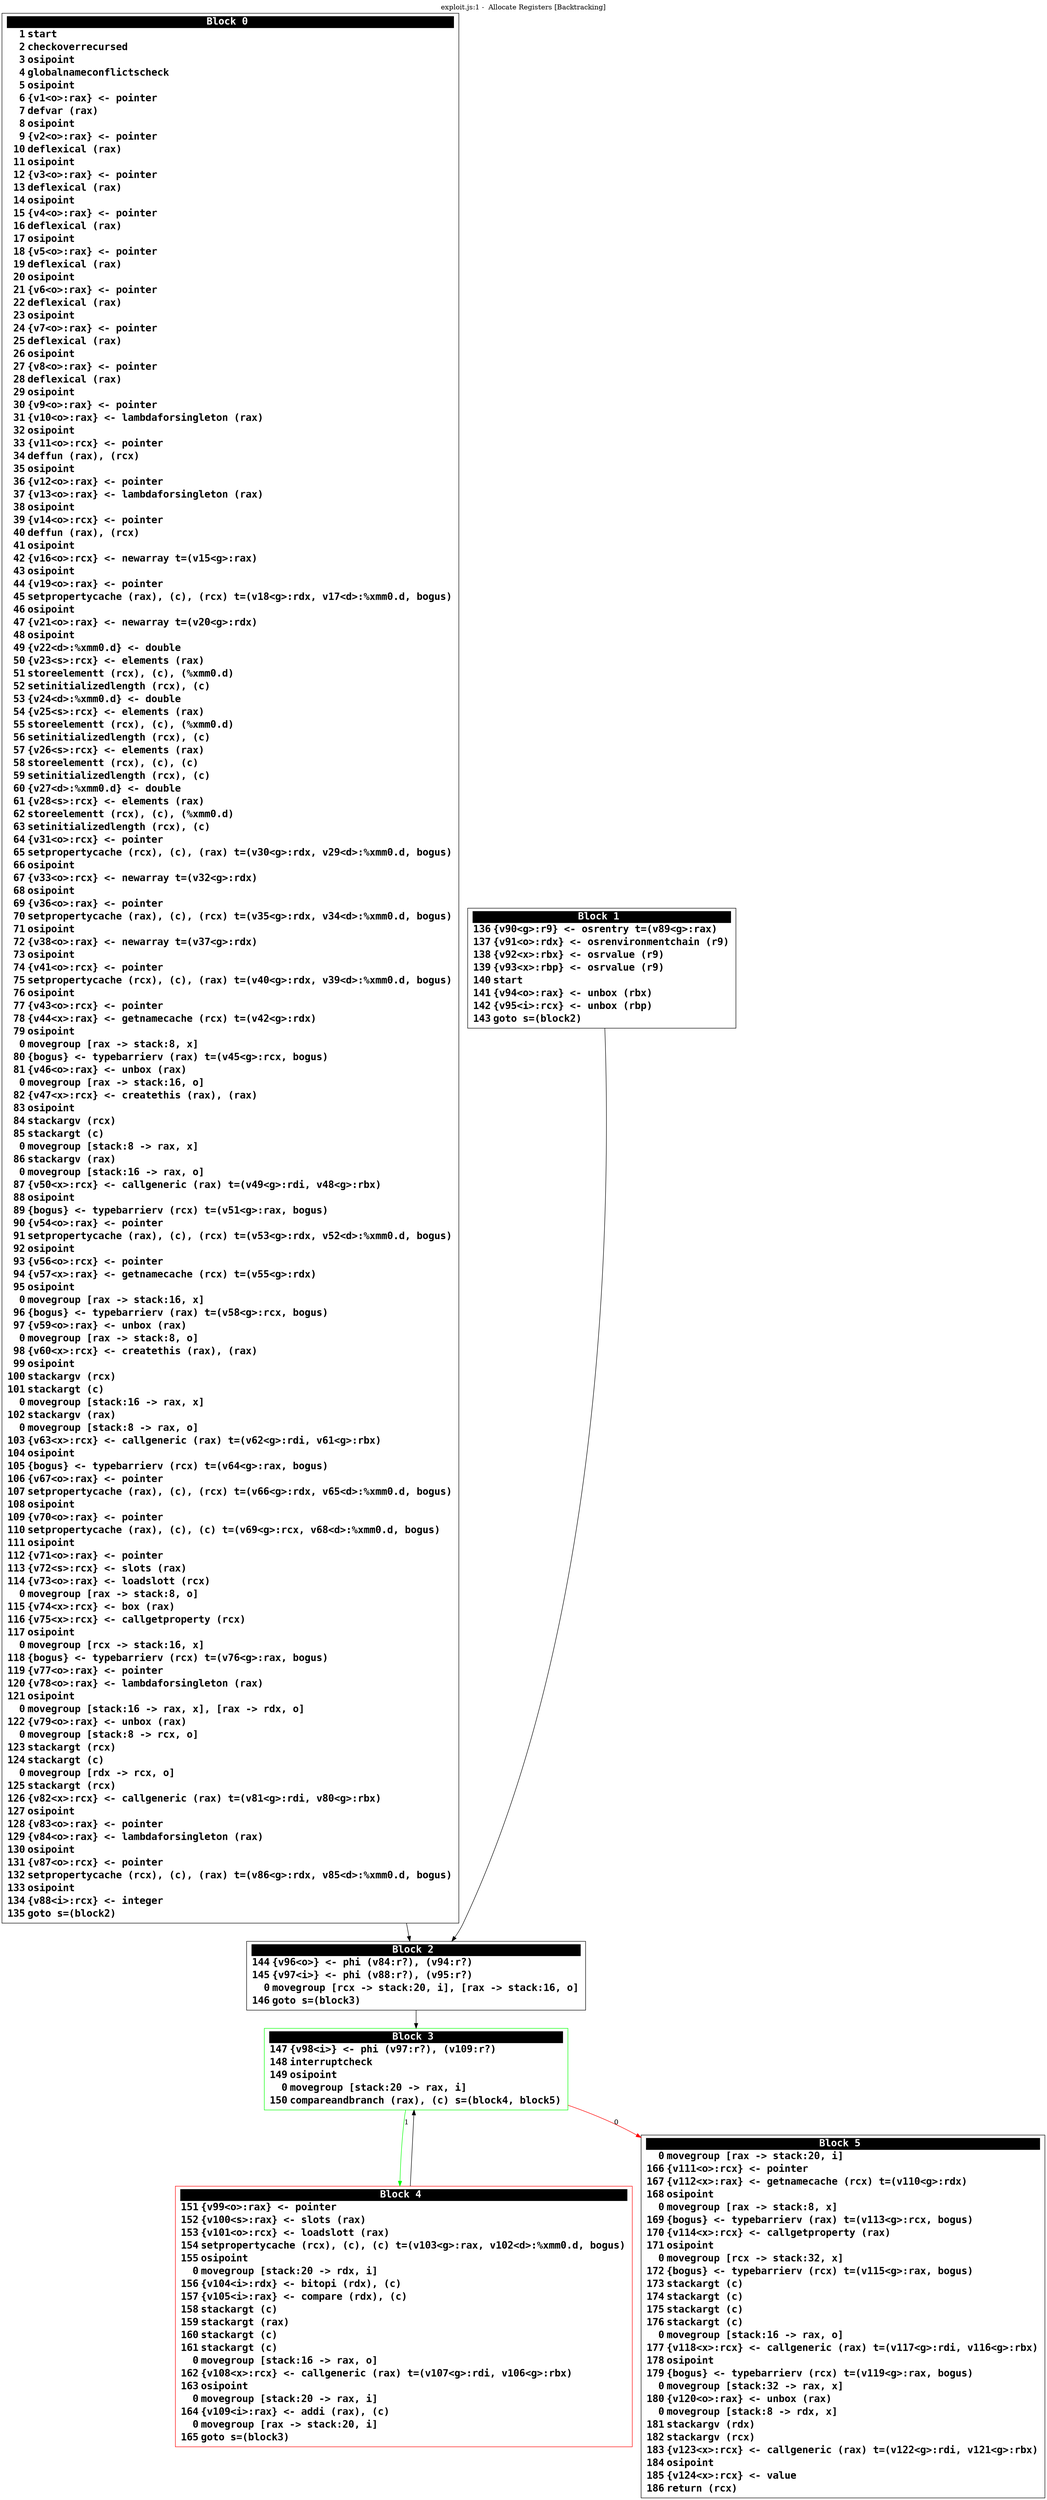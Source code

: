 digraph {
labelloc = t;
labelfontsize = 30;
label = "exploit.js:1 -  Allocate Registers [Backtracking]";
  rankdir=TB
  splines=true

  "Block0" [ shape=box fontsize=20 fontname="Consolas Bold" label=<<table border="0" cellborder="0" cellpadding="1"><tr><td align="center" bgcolor="black" colspan="3"><font color="white">Block 0 </font></td></tr><tr><td align="right" port="i1">1</td><td align="left">start</td></tr><tr><td align="right" port="i2">2</td><td align="left">checkoverrecursed</td></tr><tr><td align="right" port="i3">3</td><td align="left">osipoint</td></tr><tr><td align="right" port="i4">4</td><td align="left">globalnameconflictscheck</td></tr><tr><td align="right" port="i5">5</td><td align="left">osipoint</td></tr><tr><td align="right" port="i6">6</td><td align="left">{v1&lt;o&gt;:rax} &lt;- pointer</td></tr><tr><td align="right" port="i7">7</td><td align="left">defvar (rax)</td></tr><tr><td align="right" port="i8">8</td><td align="left">osipoint</td></tr><tr><td align="right" port="i9">9</td><td align="left">{v2&lt;o&gt;:rax} &lt;- pointer</td></tr><tr><td align="right" port="i10">10</td><td align="left">deflexical (rax)</td></tr><tr><td align="right" port="i11">11</td><td align="left">osipoint</td></tr><tr><td align="right" port="i12">12</td><td align="left">{v3&lt;o&gt;:rax} &lt;- pointer</td></tr><tr><td align="right" port="i13">13</td><td align="left">deflexical (rax)</td></tr><tr><td align="right" port="i14">14</td><td align="left">osipoint</td></tr><tr><td align="right" port="i15">15</td><td align="left">{v4&lt;o&gt;:rax} &lt;- pointer</td></tr><tr><td align="right" port="i16">16</td><td align="left">deflexical (rax)</td></tr><tr><td align="right" port="i17">17</td><td align="left">osipoint</td></tr><tr><td align="right" port="i18">18</td><td align="left">{v5&lt;o&gt;:rax} &lt;- pointer</td></tr><tr><td align="right" port="i19">19</td><td align="left">deflexical (rax)</td></tr><tr><td align="right" port="i20">20</td><td align="left">osipoint</td></tr><tr><td align="right" port="i21">21</td><td align="left">{v6&lt;o&gt;:rax} &lt;- pointer</td></tr><tr><td align="right" port="i22">22</td><td align="left">deflexical (rax)</td></tr><tr><td align="right" port="i23">23</td><td align="left">osipoint</td></tr><tr><td align="right" port="i24">24</td><td align="left">{v7&lt;o&gt;:rax} &lt;- pointer</td></tr><tr><td align="right" port="i25">25</td><td align="left">deflexical (rax)</td></tr><tr><td align="right" port="i26">26</td><td align="left">osipoint</td></tr><tr><td align="right" port="i27">27</td><td align="left">{v8&lt;o&gt;:rax} &lt;- pointer</td></tr><tr><td align="right" port="i28">28</td><td align="left">deflexical (rax)</td></tr><tr><td align="right" port="i29">29</td><td align="left">osipoint</td></tr><tr><td align="right" port="i30">30</td><td align="left">{v9&lt;o&gt;:rax} &lt;- pointer</td></tr><tr><td align="right" port="i31">31</td><td align="left">{v10&lt;o&gt;:rax} &lt;- lambdaforsingleton (rax)</td></tr><tr><td align="right" port="i32">32</td><td align="left">osipoint</td></tr><tr><td align="right" port="i33">33</td><td align="left">{v11&lt;o&gt;:rcx} &lt;- pointer</td></tr><tr><td align="right" port="i34">34</td><td align="left">deffun (rax), (rcx)</td></tr><tr><td align="right" port="i35">35</td><td align="left">osipoint</td></tr><tr><td align="right" port="i36">36</td><td align="left">{v12&lt;o&gt;:rax} &lt;- pointer</td></tr><tr><td align="right" port="i37">37</td><td align="left">{v13&lt;o&gt;:rax} &lt;- lambdaforsingleton (rax)</td></tr><tr><td align="right" port="i38">38</td><td align="left">osipoint</td></tr><tr><td align="right" port="i39">39</td><td align="left">{v14&lt;o&gt;:rcx} &lt;- pointer</td></tr><tr><td align="right" port="i40">40</td><td align="left">deffun (rax), (rcx)</td></tr><tr><td align="right" port="i41">41</td><td align="left">osipoint</td></tr><tr><td align="right" port="i42">42</td><td align="left">{v16&lt;o&gt;:rcx} &lt;- newarray t=(v15&lt;g&gt;:rax)</td></tr><tr><td align="right" port="i43">43</td><td align="left">osipoint</td></tr><tr><td align="right" port="i44">44</td><td align="left">{v19&lt;o&gt;:rax} &lt;- pointer</td></tr><tr><td align="right" port="i45">45</td><td align="left">setpropertycache (rax), (c), (rcx) t=(v18&lt;g&gt;:rdx, v17&lt;d&gt;:%xmm0.d, bogus)</td></tr><tr><td align="right" port="i46">46</td><td align="left">osipoint</td></tr><tr><td align="right" port="i47">47</td><td align="left">{v21&lt;o&gt;:rax} &lt;- newarray t=(v20&lt;g&gt;:rdx)</td></tr><tr><td align="right" port="i48">48</td><td align="left">osipoint</td></tr><tr><td align="right" port="i49">49</td><td align="left">{v22&lt;d&gt;:%xmm0.d} &lt;- double</td></tr><tr><td align="right" port="i50">50</td><td align="left">{v23&lt;s&gt;:rcx} &lt;- elements (rax)</td></tr><tr><td align="right" port="i51">51</td><td align="left">storeelementt (rcx), (c), (%xmm0.d)</td></tr><tr><td align="right" port="i52">52</td><td align="left">setinitializedlength (rcx), (c)</td></tr><tr><td align="right" port="i53">53</td><td align="left">{v24&lt;d&gt;:%xmm0.d} &lt;- double</td></tr><tr><td align="right" port="i54">54</td><td align="left">{v25&lt;s&gt;:rcx} &lt;- elements (rax)</td></tr><tr><td align="right" port="i55">55</td><td align="left">storeelementt (rcx), (c), (%xmm0.d)</td></tr><tr><td align="right" port="i56">56</td><td align="left">setinitializedlength (rcx), (c)</td></tr><tr><td align="right" port="i57">57</td><td align="left">{v26&lt;s&gt;:rcx} &lt;- elements (rax)</td></tr><tr><td align="right" port="i58">58</td><td align="left">storeelementt (rcx), (c), (c)</td></tr><tr><td align="right" port="i59">59</td><td align="left">setinitializedlength (rcx), (c)</td></tr><tr><td align="right" port="i60">60</td><td align="left">{v27&lt;d&gt;:%xmm0.d} &lt;- double</td></tr><tr><td align="right" port="i61">61</td><td align="left">{v28&lt;s&gt;:rcx} &lt;- elements (rax)</td></tr><tr><td align="right" port="i62">62</td><td align="left">storeelementt (rcx), (c), (%xmm0.d)</td></tr><tr><td align="right" port="i63">63</td><td align="left">setinitializedlength (rcx), (c)</td></tr><tr><td align="right" port="i64">64</td><td align="left">{v31&lt;o&gt;:rcx} &lt;- pointer</td></tr><tr><td align="right" port="i65">65</td><td align="left">setpropertycache (rcx), (c), (rax) t=(v30&lt;g&gt;:rdx, v29&lt;d&gt;:%xmm0.d, bogus)</td></tr><tr><td align="right" port="i66">66</td><td align="left">osipoint</td></tr><tr><td align="right" port="i67">67</td><td align="left">{v33&lt;o&gt;:rcx} &lt;- newarray t=(v32&lt;g&gt;:rdx)</td></tr><tr><td align="right" port="i68">68</td><td align="left">osipoint</td></tr><tr><td align="right" port="i69">69</td><td align="left">{v36&lt;o&gt;:rax} &lt;- pointer</td></tr><tr><td align="right" port="i70">70</td><td align="left">setpropertycache (rax), (c), (rcx) t=(v35&lt;g&gt;:rdx, v34&lt;d&gt;:%xmm0.d, bogus)</td></tr><tr><td align="right" port="i71">71</td><td align="left">osipoint</td></tr><tr><td align="right" port="i72">72</td><td align="left">{v38&lt;o&gt;:rax} &lt;- newarray t=(v37&lt;g&gt;:rdx)</td></tr><tr><td align="right" port="i73">73</td><td align="left">osipoint</td></tr><tr><td align="right" port="i74">74</td><td align="left">{v41&lt;o&gt;:rcx} &lt;- pointer</td></tr><tr><td align="right" port="i75">75</td><td align="left">setpropertycache (rcx), (c), (rax) t=(v40&lt;g&gt;:rdx, v39&lt;d&gt;:%xmm0.d, bogus)</td></tr><tr><td align="right" port="i76">76</td><td align="left">osipoint</td></tr><tr><td align="right" port="i77">77</td><td align="left">{v43&lt;o&gt;:rcx} &lt;- pointer</td></tr><tr><td align="right" port="i78">78</td><td align="left">{v44&lt;x&gt;:rax} &lt;- getnamecache (rcx) t=(v42&lt;g&gt;:rdx)</td></tr><tr><td align="right" port="i79">79</td><td align="left">osipoint</td></tr><tr><td align="right" port="i0">0</td><td align="left">movegroup [rax -&gt; stack:8, x]</td></tr><tr><td align="right" port="i80">80</td><td align="left">{bogus} &lt;- typebarrierv (rax) t=(v45&lt;g&gt;:rcx, bogus)</td></tr><tr><td align="right" port="i81">81</td><td align="left">{v46&lt;o&gt;:rax} &lt;- unbox (rax)</td></tr><tr><td align="right" port="i0">0</td><td align="left">movegroup [rax -&gt; stack:16, o]</td></tr><tr><td align="right" port="i82">82</td><td align="left">{v47&lt;x&gt;:rcx} &lt;- createthis (rax), (rax)</td></tr><tr><td align="right" port="i83">83</td><td align="left">osipoint</td></tr><tr><td align="right" port="i84">84</td><td align="left">stackargv (rcx)</td></tr><tr><td align="right" port="i85">85</td><td align="left">stackargt (c)</td></tr><tr><td align="right" port="i0">0</td><td align="left">movegroup [stack:8 -&gt; rax, x]</td></tr><tr><td align="right" port="i86">86</td><td align="left">stackargv (rax)</td></tr><tr><td align="right" port="i0">0</td><td align="left">movegroup [stack:16 -&gt; rax, o]</td></tr><tr><td align="right" port="i87">87</td><td align="left">{v50&lt;x&gt;:rcx} &lt;- callgeneric (rax) t=(v49&lt;g&gt;:rdi, v48&lt;g&gt;:rbx)</td></tr><tr><td align="right" port="i88">88</td><td align="left">osipoint</td></tr><tr><td align="right" port="i89">89</td><td align="left">{bogus} &lt;- typebarrierv (rcx) t=(v51&lt;g&gt;:rax, bogus)</td></tr><tr><td align="right" port="i90">90</td><td align="left">{v54&lt;o&gt;:rax} &lt;- pointer</td></tr><tr><td align="right" port="i91">91</td><td align="left">setpropertycache (rax), (c), (rcx) t=(v53&lt;g&gt;:rdx, v52&lt;d&gt;:%xmm0.d, bogus)</td></tr><tr><td align="right" port="i92">92</td><td align="left">osipoint</td></tr><tr><td align="right" port="i93">93</td><td align="left">{v56&lt;o&gt;:rcx} &lt;- pointer</td></tr><tr><td align="right" port="i94">94</td><td align="left">{v57&lt;x&gt;:rax} &lt;- getnamecache (rcx) t=(v55&lt;g&gt;:rdx)</td></tr><tr><td align="right" port="i95">95</td><td align="left">osipoint</td></tr><tr><td align="right" port="i0">0</td><td align="left">movegroup [rax -&gt; stack:16, x]</td></tr><tr><td align="right" port="i96">96</td><td align="left">{bogus} &lt;- typebarrierv (rax) t=(v58&lt;g&gt;:rcx, bogus)</td></tr><tr><td align="right" port="i97">97</td><td align="left">{v59&lt;o&gt;:rax} &lt;- unbox (rax)</td></tr><tr><td align="right" port="i0">0</td><td align="left">movegroup [rax -&gt; stack:8, o]</td></tr><tr><td align="right" port="i98">98</td><td align="left">{v60&lt;x&gt;:rcx} &lt;- createthis (rax), (rax)</td></tr><tr><td align="right" port="i99">99</td><td align="left">osipoint</td></tr><tr><td align="right" port="i100">100</td><td align="left">stackargv (rcx)</td></tr><tr><td align="right" port="i101">101</td><td align="left">stackargt (c)</td></tr><tr><td align="right" port="i0">0</td><td align="left">movegroup [stack:16 -&gt; rax, x]</td></tr><tr><td align="right" port="i102">102</td><td align="left">stackargv (rax)</td></tr><tr><td align="right" port="i0">0</td><td align="left">movegroup [stack:8 -&gt; rax, o]</td></tr><tr><td align="right" port="i103">103</td><td align="left">{v63&lt;x&gt;:rcx} &lt;- callgeneric (rax) t=(v62&lt;g&gt;:rdi, v61&lt;g&gt;:rbx)</td></tr><tr><td align="right" port="i104">104</td><td align="left">osipoint</td></tr><tr><td align="right" port="i105">105</td><td align="left">{bogus} &lt;- typebarrierv (rcx) t=(v64&lt;g&gt;:rax, bogus)</td></tr><tr><td align="right" port="i106">106</td><td align="left">{v67&lt;o&gt;:rax} &lt;- pointer</td></tr><tr><td align="right" port="i107">107</td><td align="left">setpropertycache (rax), (c), (rcx) t=(v66&lt;g&gt;:rdx, v65&lt;d&gt;:%xmm0.d, bogus)</td></tr><tr><td align="right" port="i108">108</td><td align="left">osipoint</td></tr><tr><td align="right" port="i109">109</td><td align="left">{v70&lt;o&gt;:rax} &lt;- pointer</td></tr><tr><td align="right" port="i110">110</td><td align="left">setpropertycache (rax), (c), (c) t=(v69&lt;g&gt;:rcx, v68&lt;d&gt;:%xmm0.d, bogus)</td></tr><tr><td align="right" port="i111">111</td><td align="left">osipoint</td></tr><tr><td align="right" port="i112">112</td><td align="left">{v71&lt;o&gt;:rax} &lt;- pointer</td></tr><tr><td align="right" port="i113">113</td><td align="left">{v72&lt;s&gt;:rcx} &lt;- slots (rax)</td></tr><tr><td align="right" port="i114">114</td><td align="left">{v73&lt;o&gt;:rax} &lt;- loadslott (rcx)</td></tr><tr><td align="right" port="i0">0</td><td align="left">movegroup [rax -&gt; stack:8, o]</td></tr><tr><td align="right" port="i115">115</td><td align="left">{v74&lt;x&gt;:rcx} &lt;- box (rax)</td></tr><tr><td align="right" port="i116">116</td><td align="left">{v75&lt;x&gt;:rcx} &lt;- callgetproperty (rcx)</td></tr><tr><td align="right" port="i117">117</td><td align="left">osipoint</td></tr><tr><td align="right" port="i0">0</td><td align="left">movegroup [rcx -&gt; stack:16, x]</td></tr><tr><td align="right" port="i118">118</td><td align="left">{bogus} &lt;- typebarrierv (rcx) t=(v76&lt;g&gt;:rax, bogus)</td></tr><tr><td align="right" port="i119">119</td><td align="left">{v77&lt;o&gt;:rax} &lt;- pointer</td></tr><tr><td align="right" port="i120">120</td><td align="left">{v78&lt;o&gt;:rax} &lt;- lambdaforsingleton (rax)</td></tr><tr><td align="right" port="i121">121</td><td align="left">osipoint</td></tr><tr><td align="right" port="i0">0</td><td align="left">movegroup [stack:16 -&gt; rax, x], [rax -&gt; rdx, o]</td></tr><tr><td align="right" port="i122">122</td><td align="left">{v79&lt;o&gt;:rax} &lt;- unbox (rax)</td></tr><tr><td align="right" port="i0">0</td><td align="left">movegroup [stack:8 -&gt; rcx, o]</td></tr><tr><td align="right" port="i123">123</td><td align="left">stackargt (rcx)</td></tr><tr><td align="right" port="i124">124</td><td align="left">stackargt (c)</td></tr><tr><td align="right" port="i0">0</td><td align="left">movegroup [rdx -&gt; rcx, o]</td></tr><tr><td align="right" port="i125">125</td><td align="left">stackargt (rcx)</td></tr><tr><td align="right" port="i126">126</td><td align="left">{v82&lt;x&gt;:rcx} &lt;- callgeneric (rax) t=(v81&lt;g&gt;:rdi, v80&lt;g&gt;:rbx)</td></tr><tr><td align="right" port="i127">127</td><td align="left">osipoint</td></tr><tr><td align="right" port="i128">128</td><td align="left">{v83&lt;o&gt;:rax} &lt;- pointer</td></tr><tr><td align="right" port="i129">129</td><td align="left">{v84&lt;o&gt;:rax} &lt;- lambdaforsingleton (rax)</td></tr><tr><td align="right" port="i130">130</td><td align="left">osipoint</td></tr><tr><td align="right" port="i131">131</td><td align="left">{v87&lt;o&gt;:rcx} &lt;- pointer</td></tr><tr><td align="right" port="i132">132</td><td align="left">setpropertycache (rcx), (c), (rax) t=(v86&lt;g&gt;:rdx, v85&lt;d&gt;:%xmm0.d, bogus)</td></tr><tr><td align="right" port="i133">133</td><td align="left">osipoint</td></tr><tr><td align="right" port="i134">134</td><td align="left">{v88&lt;i&gt;:rcx} &lt;- integer</td></tr><tr><td align="right" port="i135">135</td><td align="left">goto s=(block2)</td></tr></table>> ] ;
  "Block1" [ shape=box fontsize=20 fontname="Consolas Bold" label=<<table border="0" cellborder="0" cellpadding="1"><tr><td align="center" bgcolor="black" colspan="3"><font color="white">Block 1 </font></td></tr><tr><td align="right" port="i136">136</td><td align="left">{v90&lt;g&gt;:r9} &lt;- osrentry t=(v89&lt;g&gt;:rax)</td></tr><tr><td align="right" port="i137">137</td><td align="left">{v91&lt;o&gt;:rdx} &lt;- osrenvironmentchain (r9)</td></tr><tr><td align="right" port="i138">138</td><td align="left">{v92&lt;x&gt;:rbx} &lt;- osrvalue (r9)</td></tr><tr><td align="right" port="i139">139</td><td align="left">{v93&lt;x&gt;:rbp} &lt;- osrvalue (r9)</td></tr><tr><td align="right" port="i140">140</td><td align="left">start</td></tr><tr><td align="right" port="i141">141</td><td align="left">{v94&lt;o&gt;:rax} &lt;- unbox (rbx)</td></tr><tr><td align="right" port="i142">142</td><td align="left">{v95&lt;i&gt;:rcx} &lt;- unbox (rbp)</td></tr><tr><td align="right" port="i143">143</td><td align="left">goto s=(block2)</td></tr></table>> ] ;
  "Block2" [ shape=box fontsize=20 fontname="Consolas Bold" label=<<table border="0" cellborder="0" cellpadding="1"><tr><td align="center" bgcolor="black" colspan="3"><font color="white">Block 2 </font></td></tr><tr><td align="right" port="i144">144</td><td align="left">{v96&lt;o&gt;} &lt;- phi (v84:r?), (v94:r?)</td></tr><tr><td align="right" port="i145">145</td><td align="left">{v97&lt;i&gt;} &lt;- phi (v88:r?), (v95:r?)</td></tr><tr><td align="right" port="i0">0</td><td align="left">movegroup [rcx -&gt; stack:20, i], [rax -&gt; stack:16, o]</td></tr><tr><td align="right" port="i146">146</td><td align="left">goto s=(block3)</td></tr></table>> ] ;
  "Block3" [ color=green shape=box fontsize=20 fontname="Consolas Bold" label=<<table border="0" cellborder="0" cellpadding="1"><tr><td align="center" bgcolor="black" colspan="3"><font color="white">Block 3 </font></td></tr><tr><td align="right" port="i147">147</td><td align="left">{v98&lt;i&gt;} &lt;- phi (v97:r?), (v109:r?)</td></tr><tr><td align="right" port="i148">148</td><td align="left">interruptcheck</td></tr><tr><td align="right" port="i149">149</td><td align="left">osipoint</td></tr><tr><td align="right" port="i0">0</td><td align="left">movegroup [stack:20 -&gt; rax, i]</td></tr><tr><td align="right" port="i150">150</td><td align="left">compareandbranch (rax), (c) s=(block4, block5)</td></tr></table>> ] ;
  "Block4" [ color=red shape=box fontsize=20 fontname="Consolas Bold" label=<<table border="0" cellborder="0" cellpadding="1"><tr><td align="center" bgcolor="black" colspan="3"><font color="white">Block 4 </font></td></tr><tr><td align="right" port="i151">151</td><td align="left">{v99&lt;o&gt;:rax} &lt;- pointer</td></tr><tr><td align="right" port="i152">152</td><td align="left">{v100&lt;s&gt;:rax} &lt;- slots (rax)</td></tr><tr><td align="right" port="i153">153</td><td align="left">{v101&lt;o&gt;:rcx} &lt;- loadslott (rax)</td></tr><tr><td align="right" port="i154">154</td><td align="left">setpropertycache (rcx), (c), (c) t=(v103&lt;g&gt;:rax, v102&lt;d&gt;:%xmm0.d, bogus)</td></tr><tr><td align="right" port="i155">155</td><td align="left">osipoint</td></tr><tr><td align="right" port="i0">0</td><td align="left">movegroup [stack:20 -&gt; rdx, i]</td></tr><tr><td align="right" port="i156">156</td><td align="left">{v104&lt;i&gt;:rdx} &lt;- bitopi (rdx), (c)</td></tr><tr><td align="right" port="i157">157</td><td align="left">{v105&lt;i&gt;:rax} &lt;- compare (rdx), (c)</td></tr><tr><td align="right" port="i158">158</td><td align="left">stackargt (c)</td></tr><tr><td align="right" port="i159">159</td><td align="left">stackargt (rax)</td></tr><tr><td align="right" port="i160">160</td><td align="left">stackargt (c)</td></tr><tr><td align="right" port="i161">161</td><td align="left">stackargt (c)</td></tr><tr><td align="right" port="i0">0</td><td align="left">movegroup [stack:16 -&gt; rax, o]</td></tr><tr><td align="right" port="i162">162</td><td align="left">{v108&lt;x&gt;:rcx} &lt;- callgeneric (rax) t=(v107&lt;g&gt;:rdi, v106&lt;g&gt;:rbx)</td></tr><tr><td align="right" port="i163">163</td><td align="left">osipoint</td></tr><tr><td align="right" port="i0">0</td><td align="left">movegroup [stack:20 -&gt; rax, i]</td></tr><tr><td align="right" port="i164">164</td><td align="left">{v109&lt;i&gt;:rax} &lt;- addi (rax), (c)</td></tr><tr><td align="right" port="i0">0</td><td align="left">movegroup [rax -&gt; stack:20, i]</td></tr><tr><td align="right" port="i165">165</td><td align="left">goto s=(block3)</td></tr></table>> ] ;
  "Block5" [ shape=box fontsize=20 fontname="Consolas Bold" label=<<table border="0" cellborder="0" cellpadding="1"><tr><td align="center" bgcolor="black" colspan="3"><font color="white">Block 5 </font></td></tr><tr><td align="right" port="i0">0</td><td align="left">movegroup [rax -&gt; stack:20, i]</td></tr><tr><td align="right" port="i166">166</td><td align="left">{v111&lt;o&gt;:rcx} &lt;- pointer</td></tr><tr><td align="right" port="i167">167</td><td align="left">{v112&lt;x&gt;:rax} &lt;- getnamecache (rcx) t=(v110&lt;g&gt;:rdx)</td></tr><tr><td align="right" port="i168">168</td><td align="left">osipoint</td></tr><tr><td align="right" port="i0">0</td><td align="left">movegroup [rax -&gt; stack:8, x]</td></tr><tr><td align="right" port="i169">169</td><td align="left">{bogus} &lt;- typebarrierv (rax) t=(v113&lt;g&gt;:rcx, bogus)</td></tr><tr><td align="right" port="i170">170</td><td align="left">{v114&lt;x&gt;:rcx} &lt;- callgetproperty (rax)</td></tr><tr><td align="right" port="i171">171</td><td align="left">osipoint</td></tr><tr><td align="right" port="i0">0</td><td align="left">movegroup [rcx -&gt; stack:32, x]</td></tr><tr><td align="right" port="i172">172</td><td align="left">{bogus} &lt;- typebarrierv (rcx) t=(v115&lt;g&gt;:rax, bogus)</td></tr><tr><td align="right" port="i173">173</td><td align="left">stackargt (c)</td></tr><tr><td align="right" port="i174">174</td><td align="left">stackargt (c)</td></tr><tr><td align="right" port="i175">175</td><td align="left">stackargt (c)</td></tr><tr><td align="right" port="i176">176</td><td align="left">stackargt (c)</td></tr><tr><td align="right" port="i0">0</td><td align="left">movegroup [stack:16 -&gt; rax, o]</td></tr><tr><td align="right" port="i177">177</td><td align="left">{v118&lt;x&gt;:rcx} &lt;- callgeneric (rax) t=(v117&lt;g&gt;:rdi, v116&lt;g&gt;:rbx)</td></tr><tr><td align="right" port="i178">178</td><td align="left">osipoint</td></tr><tr><td align="right" port="i179">179</td><td align="left">{bogus} &lt;- typebarrierv (rcx) t=(v119&lt;g&gt;:rax, bogus)</td></tr><tr><td align="right" port="i0">0</td><td align="left">movegroup [stack:32 -&gt; rax, x]</td></tr><tr><td align="right" port="i180">180</td><td align="left">{v120&lt;o&gt;:rax} &lt;- unbox (rax)</td></tr><tr><td align="right" port="i0">0</td><td align="left">movegroup [stack:8 -&gt; rdx, x]</td></tr><tr><td align="right" port="i181">181</td><td align="left">stackargv (rdx)</td></tr><tr><td align="right" port="i182">182</td><td align="left">stackargv (rcx)</td></tr><tr><td align="right" port="i183">183</td><td align="left">{v123&lt;x&gt;:rcx} &lt;- callgeneric (rax) t=(v122&lt;g&gt;:rdi, v121&lt;g&gt;:rbx)</td></tr><tr><td align="right" port="i184">184</td><td align="left">osipoint</td></tr><tr><td align="right" port="i185">185</td><td align="left">{v124&lt;x&gt;:rcx} &lt;- value</td></tr><tr><td align="right" port="i186">186</td><td align="left">return (rcx)</td></tr></table>> ] ;

  "Block0" -> "Block2" ;
  "Block1" -> "Block2" ;
  "Block2" -> "Block3" ;
  "Block3" -> "Block4" [ color=green label=1 ] ;
  "Block3" -> "Block5" [ color=red label=0 ] ;
  "Block4" -> "Block3" ;
}
